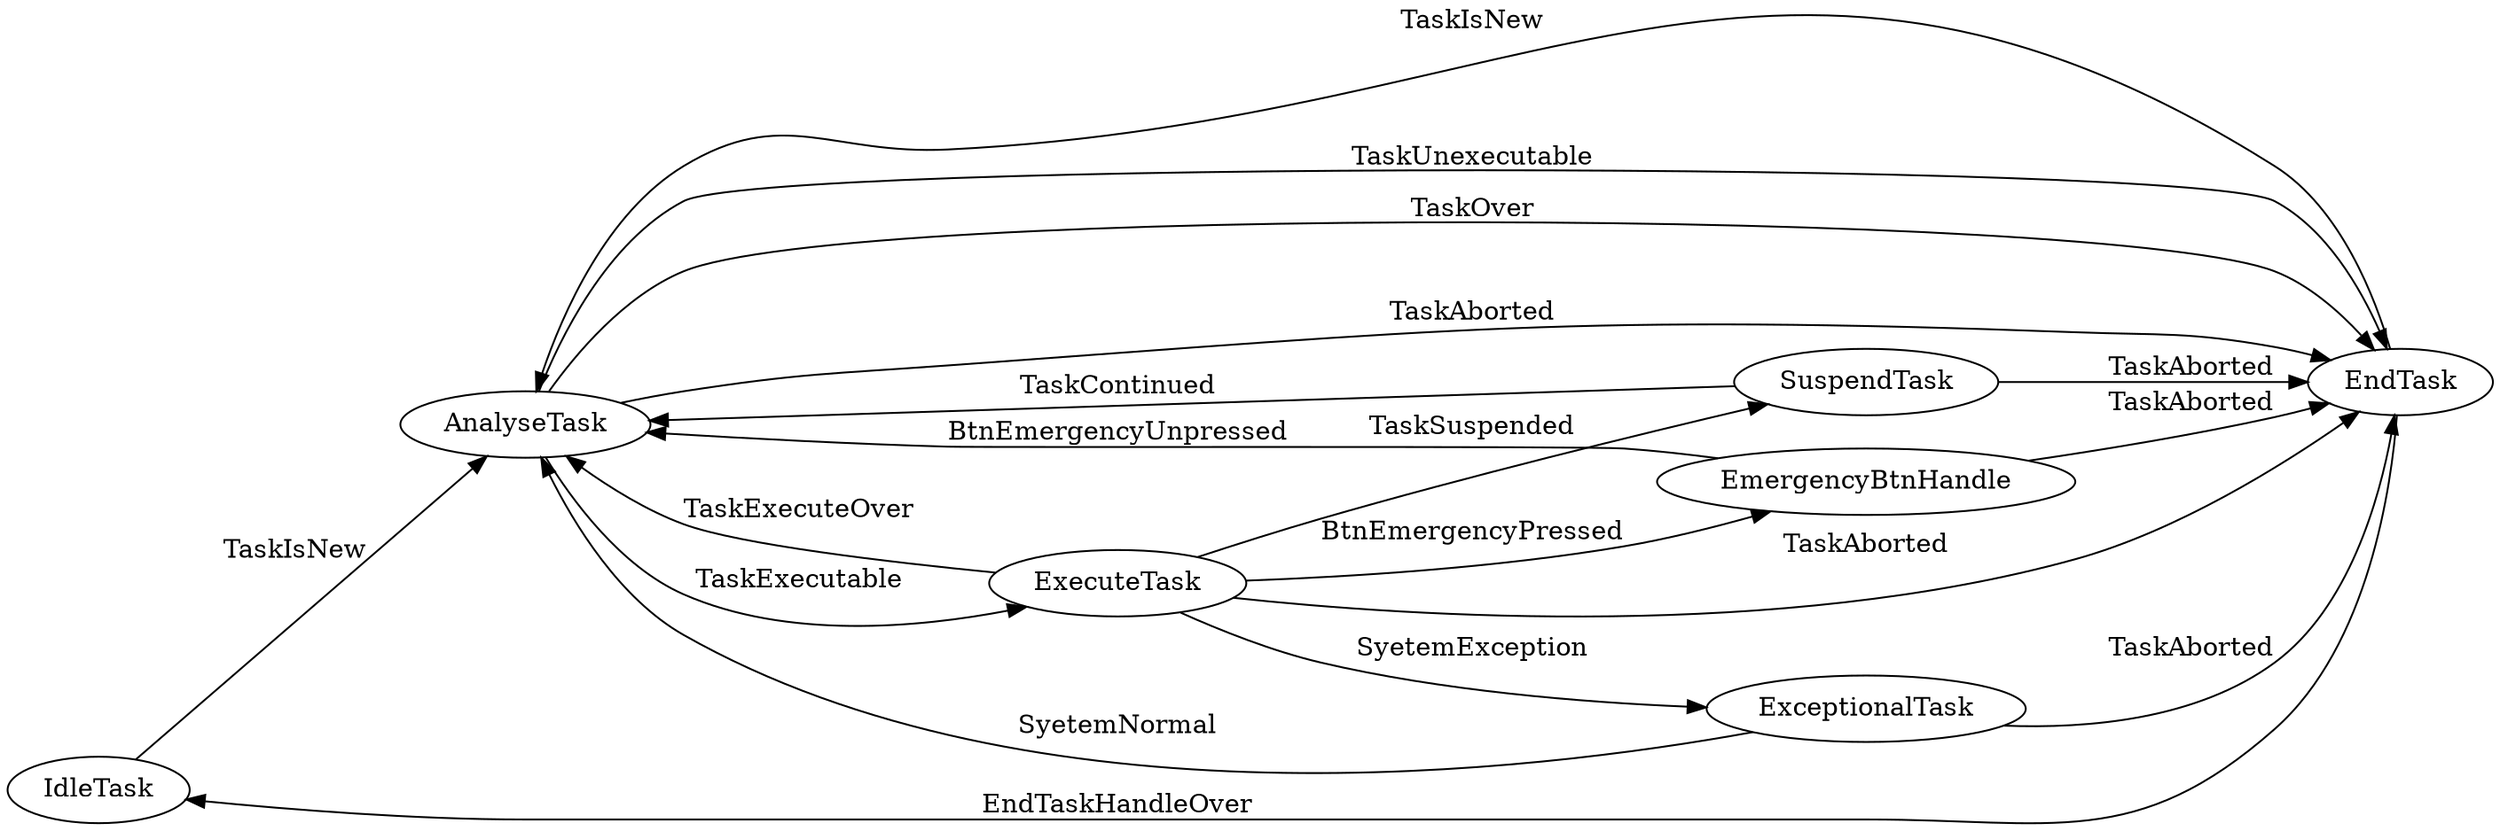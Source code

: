 digraph G {
   rankdir=LR;
IdleTask	->	AnalyseTask[label = TaskIsNew];
AnalyseTask	->	ExecuteTask[label = TaskExecutable];
AnalyseTask	->	EndTask[label = TaskUnexecutable];
AnalyseTask	->	EndTask[label = TaskOver];
AnalyseTask	->	EndTask[label = TaskAborted];
ExecuteTask	->	AnalyseTask[label = TaskExecuteOver];
ExecuteTask	->	EndTask[label = TaskAborted];
ExecuteTask	->	SuspendTask[label = TaskSuspended];
ExecuteTask	->	ExceptionalTask[label = SyetemException];
ExecuteTask	->	EmergencyBtnHandle[label = BtnEmergencyPressed];
SuspendTask	->	EndTask[label = TaskAborted];
SuspendTask	->	AnalyseTask[label = TaskContinued];
ExceptionalTask	->	EndTask[label = TaskAborted];
ExceptionalTask	->	AnalyseTask[label = SyetemNormal];
EmergencyBtnHandle	->	EndTask[label = TaskAborted];
EmergencyBtnHandle	->	AnalyseTask[label = BtnEmergencyUnpressed];
EndTask	->	AnalyseTask[label = TaskIsNew];
EndTask	->	IdleTask[label = EndTaskHandleOver];

}